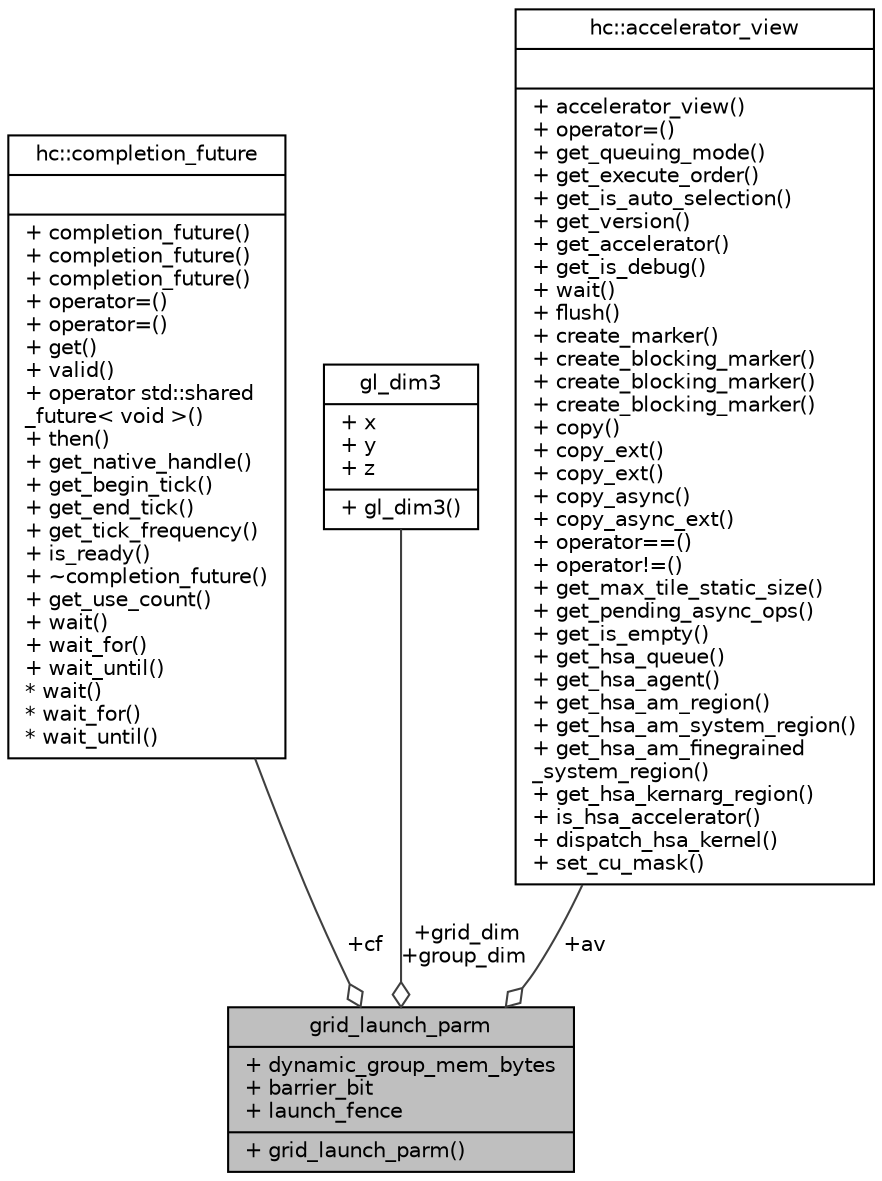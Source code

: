 digraph "grid_launch_parm"
{
  edge [fontname="Helvetica",fontsize="10",labelfontname="Helvetica",labelfontsize="10"];
  node [fontname="Helvetica",fontsize="10",shape=record];
  Node1 [label="{grid_launch_parm\n|+ dynamic_group_mem_bytes\l+ barrier_bit\l+ launch_fence\l|+ grid_launch_parm()\l}",height=0.2,width=0.4,color="black", fillcolor="grey75", style="filled", fontcolor="black"];
  Node2 -> Node1 [color="grey25",fontsize="10",style="solid",label=" +cf" ,arrowhead="odiamond",fontname="Helvetica"];
  Node2 [label="{hc::completion_future\n||+ completion_future()\l+ completion_future()\l+ completion_future()\l+ operator=()\l+ operator=()\l+ get()\l+ valid()\l+ operator std::shared\l_future\< void \>()\l+ then()\l+ get_native_handle()\l+ get_begin_tick()\l+ get_end_tick()\l+ get_tick_frequency()\l+ is_ready()\l+ ~completion_future()\l+ get_use_count()\l+ wait()\l+ wait_for()\l+ wait_until()\l* wait()\l* wait_for()\l* wait_until()\l}",height=0.2,width=0.4,color="black", fillcolor="white", style="filled",URL="$classhc_1_1completion__future.html",tooltip="This class is the return type of all asynchronous APIs and has an interface analogous to std::shared_..."];
  Node3 -> Node1 [color="grey25",fontsize="10",style="solid",label=" +grid_dim\n+group_dim" ,arrowhead="odiamond",fontname="Helvetica"];
  Node3 [label="{gl_dim3\n|+ x\l+ y\l+ z\l|+ gl_dim3()\l}",height=0.2,width=0.4,color="black", fillcolor="white", style="filled",URL="$structgl__dim3.html"];
  Node4 -> Node1 [color="grey25",fontsize="10",style="solid",label=" +av" ,arrowhead="odiamond",fontname="Helvetica"];
  Node4 [label="{hc::accelerator_view\n||+ accelerator_view()\l+ operator=()\l+ get_queuing_mode()\l+ get_execute_order()\l+ get_is_auto_selection()\l+ get_version()\l+ get_accelerator()\l+ get_is_debug()\l+ wait()\l+ flush()\l+ create_marker()\l+ create_blocking_marker()\l+ create_blocking_marker()\l+ create_blocking_marker()\l+ copy()\l+ copy_ext()\l+ copy_ext()\l+ copy_async()\l+ copy_async_ext()\l+ operator==()\l+ operator!=()\l+ get_max_tile_static_size()\l+ get_pending_async_ops()\l+ get_is_empty()\l+ get_hsa_queue()\l+ get_hsa_agent()\l+ get_hsa_am_region()\l+ get_hsa_am_system_region()\l+ get_hsa_am_finegrained\l_system_region()\l+ get_hsa_kernarg_region()\l+ is_hsa_accelerator()\l+ dispatch_hsa_kernel()\l+ set_cu_mask()\l}",height=0.2,width=0.4,color="black", fillcolor="white", style="filled",URL="$classhc_1_1accelerator__view.html",tooltip="Represents a logical (isolated) accelerator view of a compute accelerator. "];
}
